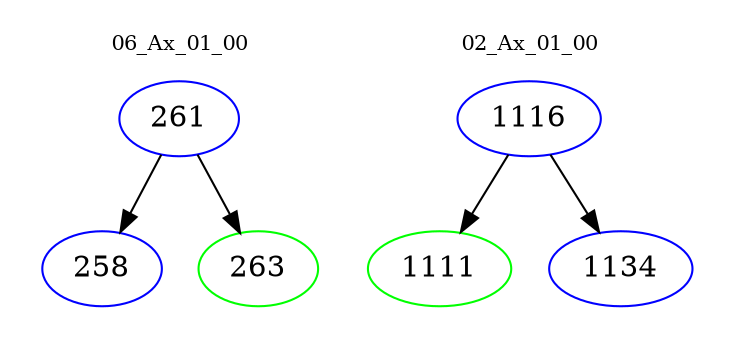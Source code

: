 digraph{
subgraph cluster_0 {
color = white
label = "06_Ax_01_00";
fontsize=10;
T0_261 [label="261", color="blue"]
T0_261 -> T0_258 [color="black"]
T0_258 [label="258", color="blue"]
T0_261 -> T0_263 [color="black"]
T0_263 [label="263", color="green"]
}
subgraph cluster_1 {
color = white
label = "02_Ax_01_00";
fontsize=10;
T1_1116 [label="1116", color="blue"]
T1_1116 -> T1_1111 [color="black"]
T1_1111 [label="1111", color="green"]
T1_1116 -> T1_1134 [color="black"]
T1_1134 [label="1134", color="blue"]
}
}

